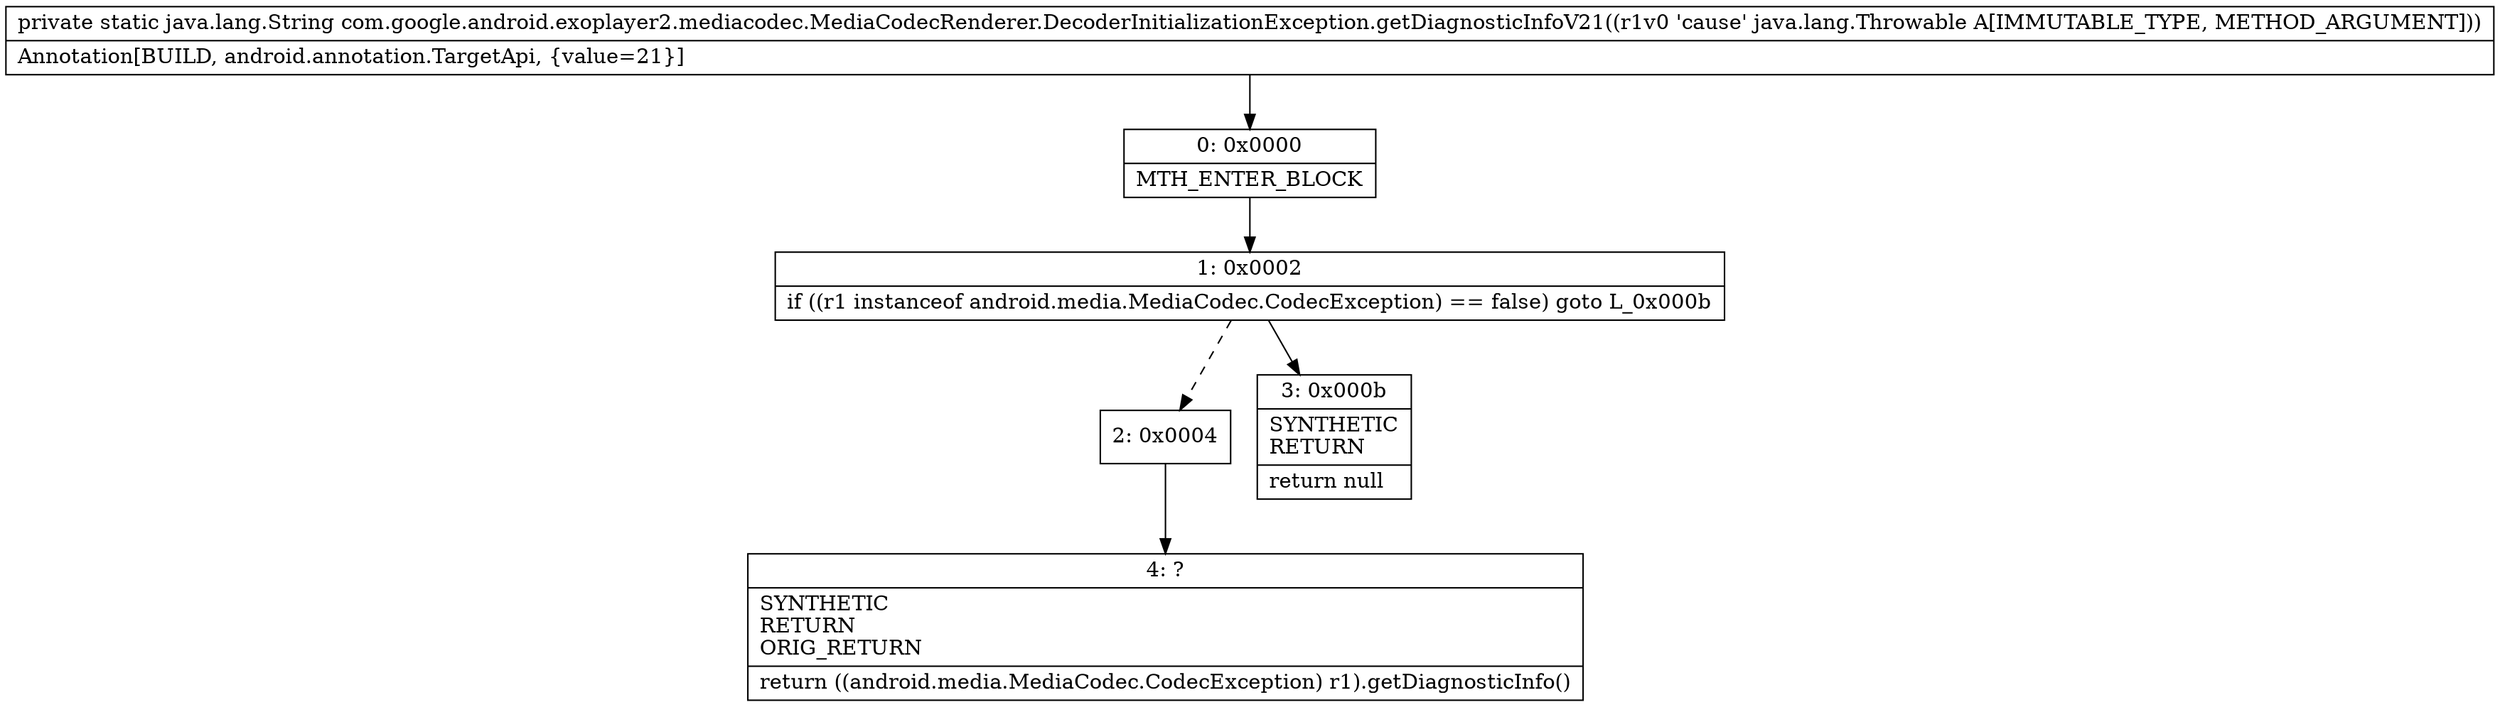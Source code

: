 digraph "CFG forcom.google.android.exoplayer2.mediacodec.MediaCodecRenderer.DecoderInitializationException.getDiagnosticInfoV21(Ljava\/lang\/Throwable;)Ljava\/lang\/String;" {
Node_0 [shape=record,label="{0\:\ 0x0000|MTH_ENTER_BLOCK\l}"];
Node_1 [shape=record,label="{1\:\ 0x0002|if ((r1 instanceof android.media.MediaCodec.CodecException) == false) goto L_0x000b\l}"];
Node_2 [shape=record,label="{2\:\ 0x0004}"];
Node_3 [shape=record,label="{3\:\ 0x000b|SYNTHETIC\lRETURN\l|return null\l}"];
Node_4 [shape=record,label="{4\:\ ?|SYNTHETIC\lRETURN\lORIG_RETURN\l|return ((android.media.MediaCodec.CodecException) r1).getDiagnosticInfo()\l}"];
MethodNode[shape=record,label="{private static java.lang.String com.google.android.exoplayer2.mediacodec.MediaCodecRenderer.DecoderInitializationException.getDiagnosticInfoV21((r1v0 'cause' java.lang.Throwable A[IMMUTABLE_TYPE, METHOD_ARGUMENT]))  | Annotation[BUILD, android.annotation.TargetApi, \{value=21\}]\l}"];
MethodNode -> Node_0;
Node_0 -> Node_1;
Node_1 -> Node_2[style=dashed];
Node_1 -> Node_3;
Node_2 -> Node_4;
}

